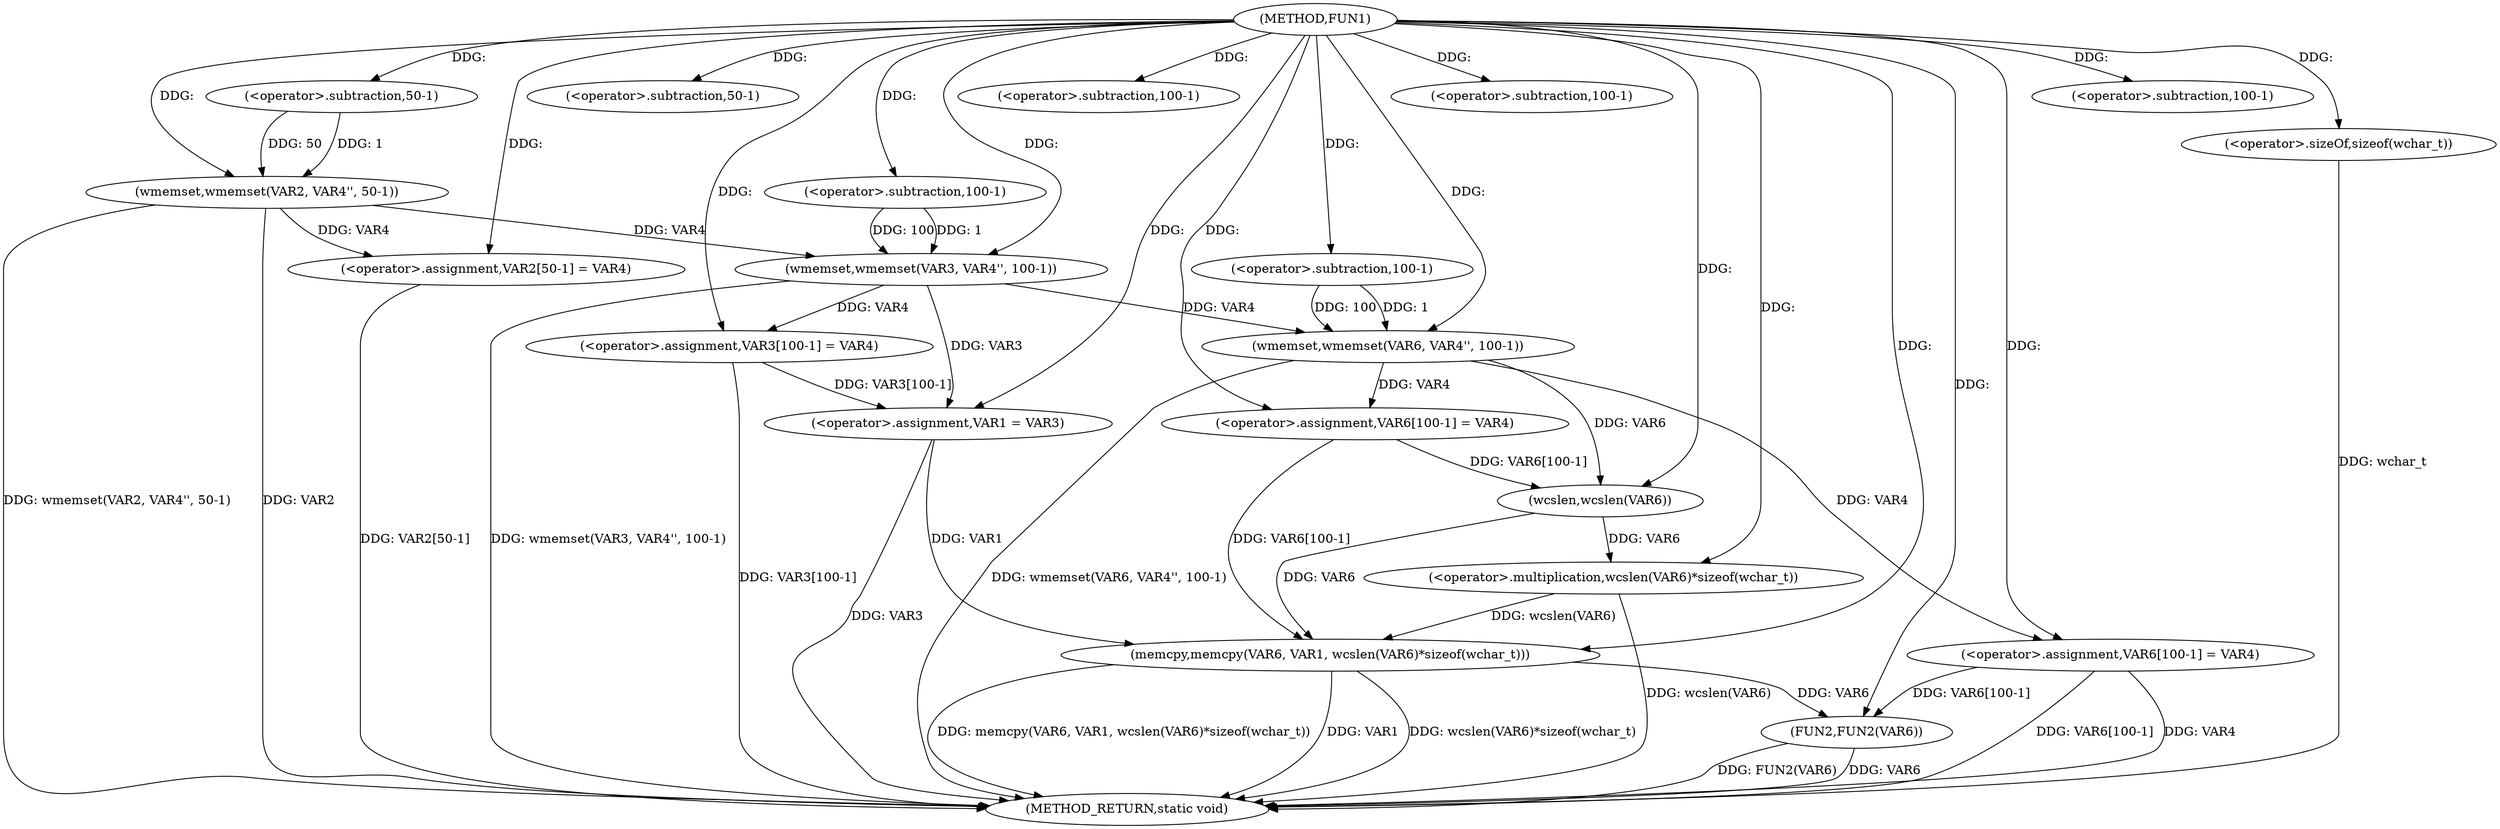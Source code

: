 digraph FUN1 {  
"1000100" [label = "(METHOD,FUN1)" ]
"1000168" [label = "(METHOD_RETURN,static void)" ]
"1000105" [label = "(wmemset,wmemset(VAR2, VAR4'', 50-1))" ]
"1000108" [label = "(<operator>.subtraction,50-1)" ]
"1000111" [label = "(<operator>.assignment,VAR2[50-1] = VAR4)" ]
"1000114" [label = "(<operator>.subtraction,50-1)" ]
"1000118" [label = "(wmemset,wmemset(VAR3, VAR4'', 100-1))" ]
"1000121" [label = "(<operator>.subtraction,100-1)" ]
"1000124" [label = "(<operator>.assignment,VAR3[100-1] = VAR4)" ]
"1000127" [label = "(<operator>.subtraction,100-1)" ]
"1000133" [label = "(<operator>.assignment,VAR1 = VAR3)" ]
"1000138" [label = "(wmemset,wmemset(VAR6, VAR4'', 100-1))" ]
"1000141" [label = "(<operator>.subtraction,100-1)" ]
"1000144" [label = "(<operator>.assignment,VAR6[100-1] = VAR4)" ]
"1000147" [label = "(<operator>.subtraction,100-1)" ]
"1000151" [label = "(memcpy,memcpy(VAR6, VAR1, wcslen(VAR6)*sizeof(wchar_t)))" ]
"1000154" [label = "(<operator>.multiplication,wcslen(VAR6)*sizeof(wchar_t))" ]
"1000155" [label = "(wcslen,wcslen(VAR6))" ]
"1000157" [label = "(<operator>.sizeOf,sizeof(wchar_t))" ]
"1000159" [label = "(<operator>.assignment,VAR6[100-1] = VAR4)" ]
"1000162" [label = "(<operator>.subtraction,100-1)" ]
"1000166" [label = "(FUN2,FUN2(VAR6))" ]
  "1000124" -> "1000168"  [ label = "DDG: VAR3[100-1]"] 
  "1000151" -> "1000168"  [ label = "DDG: memcpy(VAR6, VAR1, wcslen(VAR6)*sizeof(wchar_t))"] 
  "1000105" -> "1000168"  [ label = "DDG: wmemset(VAR2, VAR4'', 50-1)"] 
  "1000166" -> "1000168"  [ label = "DDG: FUN2(VAR6)"] 
  "1000151" -> "1000168"  [ label = "DDG: VAR1"] 
  "1000118" -> "1000168"  [ label = "DDG: wmemset(VAR3, VAR4'', 100-1)"] 
  "1000151" -> "1000168"  [ label = "DDG: wcslen(VAR6)*sizeof(wchar_t)"] 
  "1000133" -> "1000168"  [ label = "DDG: VAR3"] 
  "1000138" -> "1000168"  [ label = "DDG: wmemset(VAR6, VAR4'', 100-1)"] 
  "1000105" -> "1000168"  [ label = "DDG: VAR2"] 
  "1000159" -> "1000168"  [ label = "DDG: VAR6[100-1]"] 
  "1000154" -> "1000168"  [ label = "DDG: wcslen(VAR6)"] 
  "1000157" -> "1000168"  [ label = "DDG: wchar_t"] 
  "1000166" -> "1000168"  [ label = "DDG: VAR6"] 
  "1000111" -> "1000168"  [ label = "DDG: VAR2[50-1]"] 
  "1000159" -> "1000168"  [ label = "DDG: VAR4"] 
  "1000100" -> "1000105"  [ label = "DDG: "] 
  "1000108" -> "1000105"  [ label = "DDG: 50"] 
  "1000108" -> "1000105"  [ label = "DDG: 1"] 
  "1000100" -> "1000108"  [ label = "DDG: "] 
  "1000105" -> "1000111"  [ label = "DDG: VAR4"] 
  "1000100" -> "1000111"  [ label = "DDG: "] 
  "1000100" -> "1000114"  [ label = "DDG: "] 
  "1000100" -> "1000118"  [ label = "DDG: "] 
  "1000105" -> "1000118"  [ label = "DDG: VAR4"] 
  "1000121" -> "1000118"  [ label = "DDG: 100"] 
  "1000121" -> "1000118"  [ label = "DDG: 1"] 
  "1000100" -> "1000121"  [ label = "DDG: "] 
  "1000118" -> "1000124"  [ label = "DDG: VAR4"] 
  "1000100" -> "1000124"  [ label = "DDG: "] 
  "1000100" -> "1000127"  [ label = "DDG: "] 
  "1000124" -> "1000133"  [ label = "DDG: VAR3[100-1]"] 
  "1000118" -> "1000133"  [ label = "DDG: VAR3"] 
  "1000100" -> "1000133"  [ label = "DDG: "] 
  "1000100" -> "1000138"  [ label = "DDG: "] 
  "1000118" -> "1000138"  [ label = "DDG: VAR4"] 
  "1000141" -> "1000138"  [ label = "DDG: 100"] 
  "1000141" -> "1000138"  [ label = "DDG: 1"] 
  "1000100" -> "1000141"  [ label = "DDG: "] 
  "1000138" -> "1000144"  [ label = "DDG: VAR4"] 
  "1000100" -> "1000144"  [ label = "DDG: "] 
  "1000100" -> "1000147"  [ label = "DDG: "] 
  "1000144" -> "1000151"  [ label = "DDG: VAR6[100-1]"] 
  "1000155" -> "1000151"  [ label = "DDG: VAR6"] 
  "1000100" -> "1000151"  [ label = "DDG: "] 
  "1000133" -> "1000151"  [ label = "DDG: VAR1"] 
  "1000154" -> "1000151"  [ label = "DDG: wcslen(VAR6)"] 
  "1000155" -> "1000154"  [ label = "DDG: VAR6"] 
  "1000138" -> "1000155"  [ label = "DDG: VAR6"] 
  "1000144" -> "1000155"  [ label = "DDG: VAR6[100-1]"] 
  "1000100" -> "1000155"  [ label = "DDG: "] 
  "1000100" -> "1000154"  [ label = "DDG: "] 
  "1000100" -> "1000157"  [ label = "DDG: "] 
  "1000100" -> "1000159"  [ label = "DDG: "] 
  "1000138" -> "1000159"  [ label = "DDG: VAR4"] 
  "1000100" -> "1000162"  [ label = "DDG: "] 
  "1000159" -> "1000166"  [ label = "DDG: VAR6[100-1]"] 
  "1000151" -> "1000166"  [ label = "DDG: VAR6"] 
  "1000100" -> "1000166"  [ label = "DDG: "] 
}
